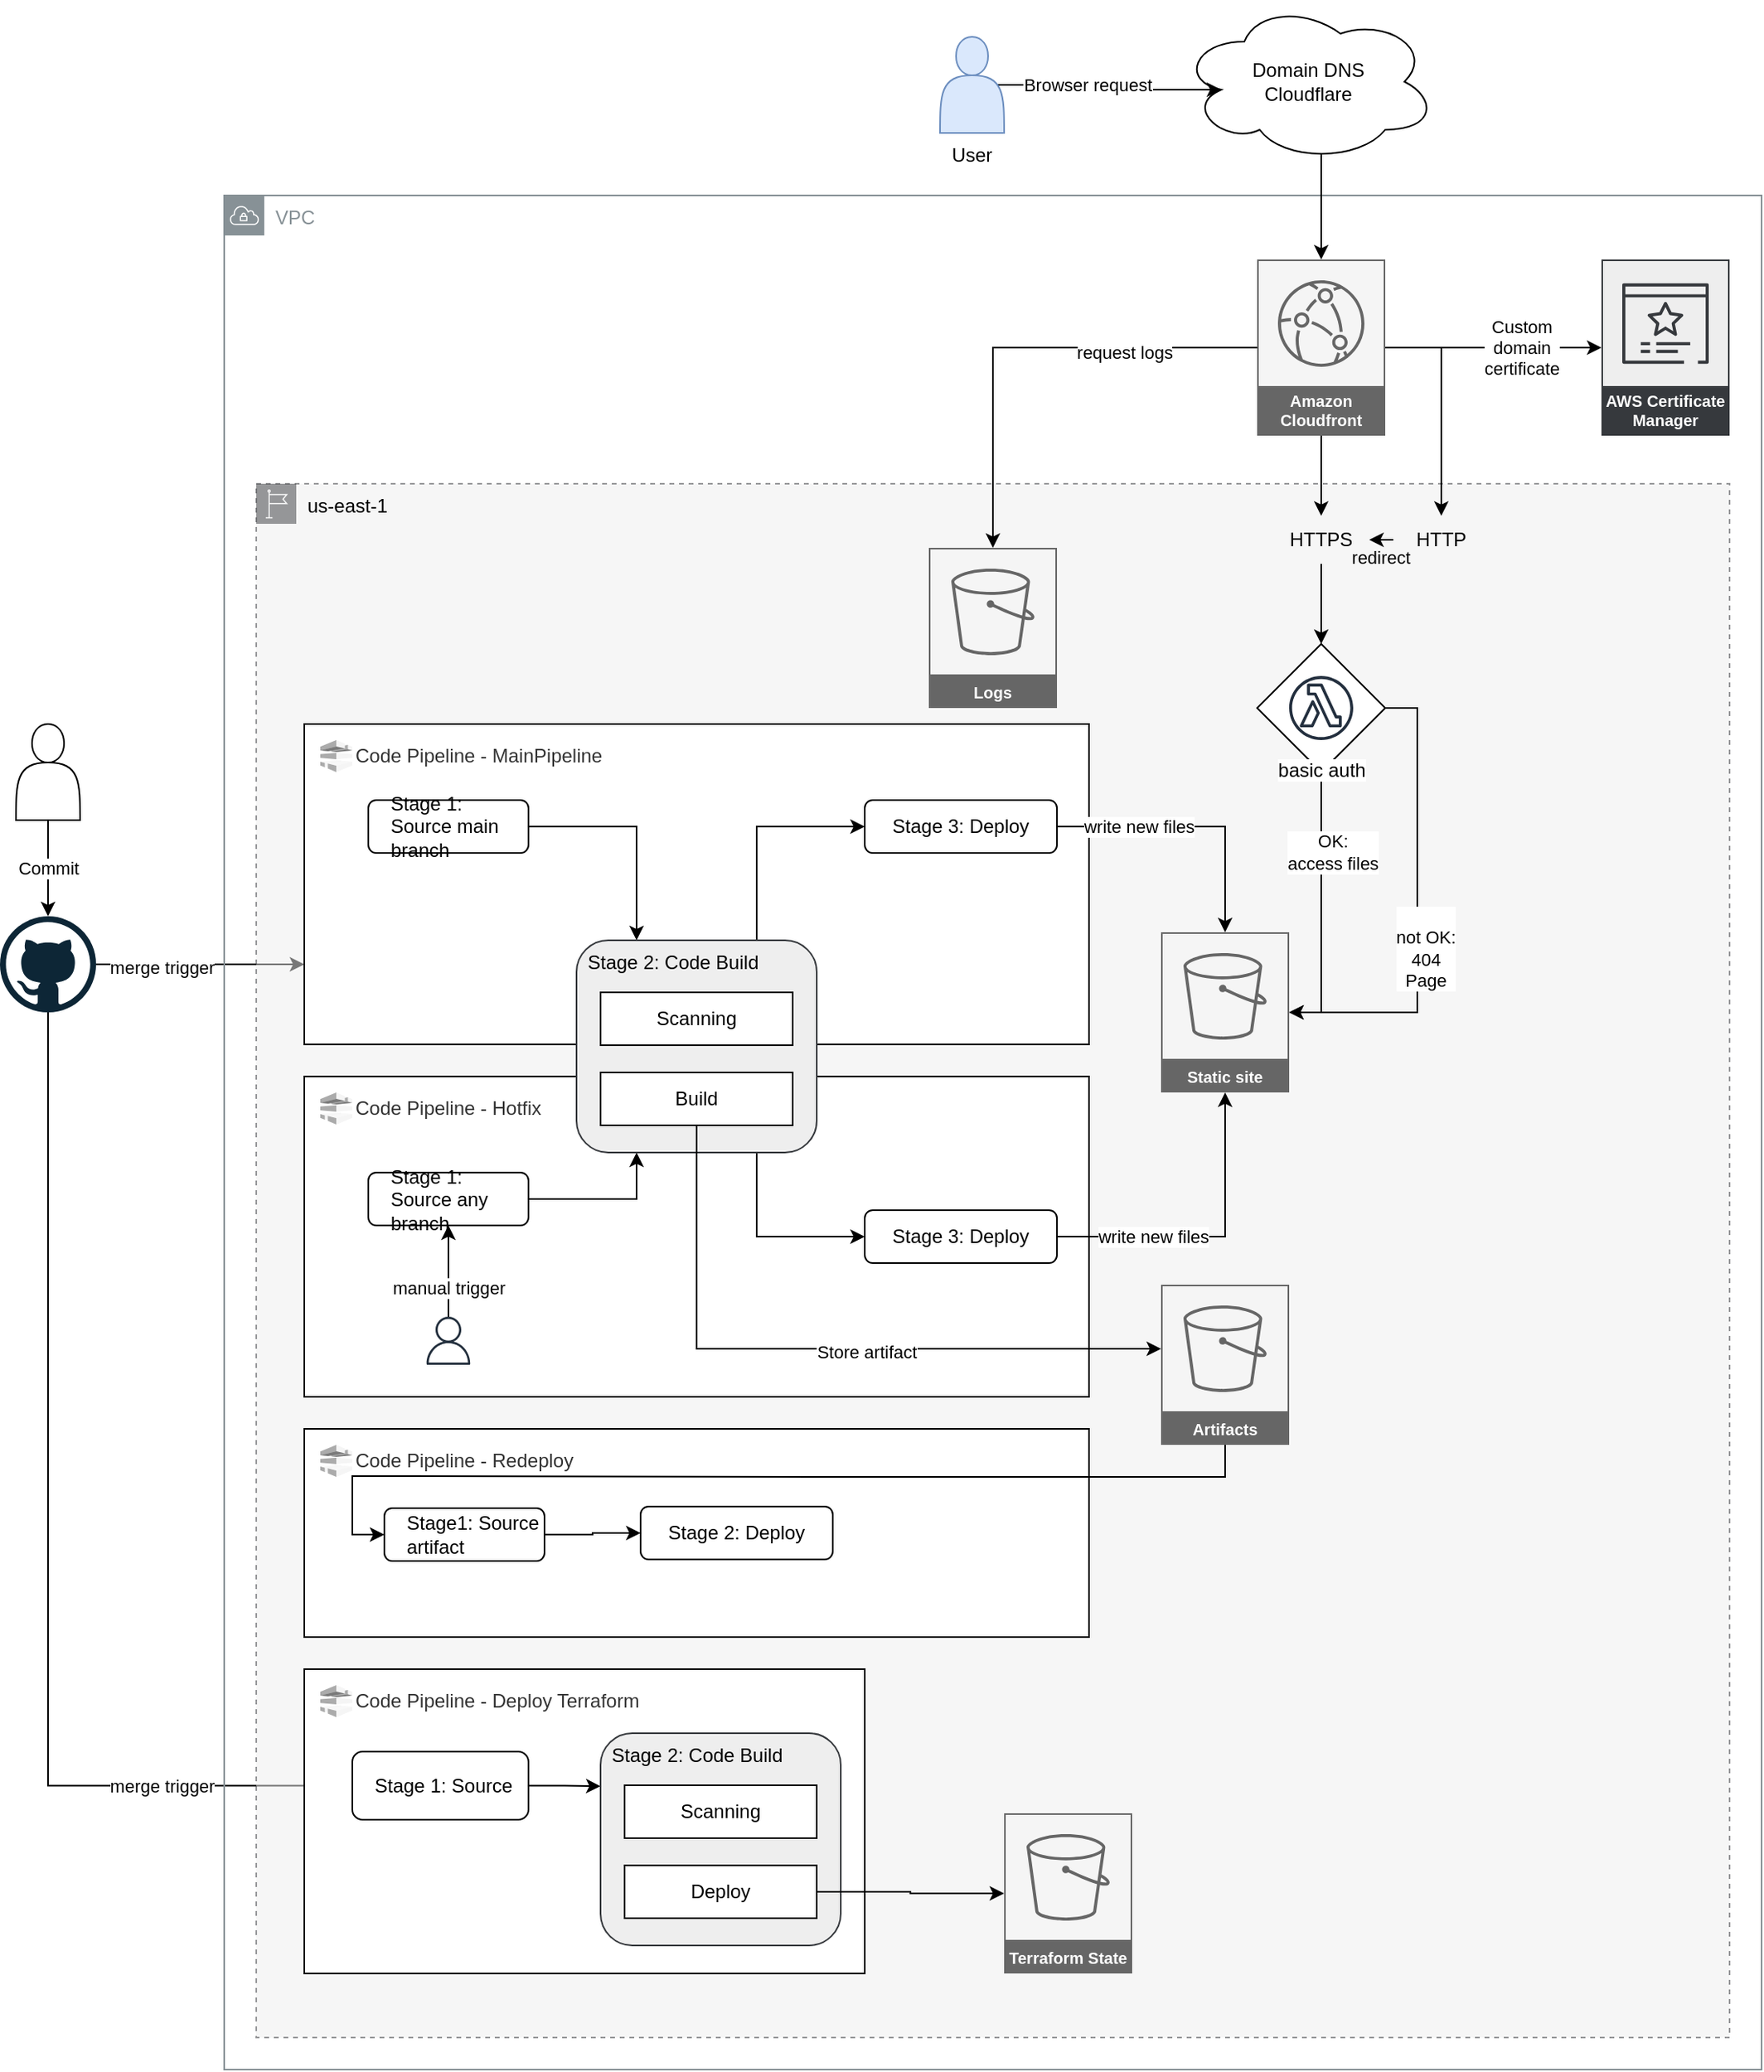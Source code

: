 <mxfile version="21.0.6"><diagram name="Page-1" id="9AlI4qhMywZ7H8sKmDbO"><mxGraphModel dx="1258" dy="1945" grid="1" gridSize="10" guides="1" tooltips="1" connect="1" arrows="1" fold="1" page="1" pageScale="1" pageWidth="827" pageHeight="1169" math="0" shadow="0"><root><mxCell id="0"/><mxCell id="1" parent="0"/><mxCell id="RdWryOBLyjUZjuMKFfrf-36" style="edgeStyle=orthogonalEdgeStyle;rounded=0;orthogonalLoop=1;jettySize=auto;html=1;exitX=1;exitY=0.5;exitDx=0;exitDy=0;exitPerimeter=0;entryX=0;entryY=0.75;entryDx=0;entryDy=0;" edge="1" parent="1" source="ZrLYOPuxmr8orvtDyc58-1" target="ZrLYOPuxmr8orvtDyc58-10"><mxGeometry relative="1" as="geometry"/></mxCell><mxCell id="RdWryOBLyjUZjuMKFfrf-37" value="merge trigger" style="edgeLabel;html=1;align=center;verticalAlign=middle;resizable=0;points=[];" vertex="1" connectable="0" parent="RdWryOBLyjUZjuMKFfrf-36"><mxGeometry x="-0.369" y="-2" relative="1" as="geometry"><mxPoint as="offset"/></mxGeometry></mxCell><mxCell id="RdWryOBLyjUZjuMKFfrf-45" style="edgeStyle=orthogonalEdgeStyle;rounded=0;orthogonalLoop=1;jettySize=auto;html=1;exitX=0.5;exitY=1;exitDx=0;exitDy=0;exitPerimeter=0;entryX=0;entryY=0.5;entryDx=0;entryDy=0;" edge="1" parent="1" source="ZrLYOPuxmr8orvtDyc58-1" target="ZrLYOPuxmr8orvtDyc58-89"><mxGeometry relative="1" as="geometry"/></mxCell><mxCell id="RdWryOBLyjUZjuMKFfrf-46" value="merge trigger" style="edgeLabel;html=1;align=center;verticalAlign=middle;resizable=0;points=[];" vertex="1" connectable="0" parent="RdWryOBLyjUZjuMKFfrf-45"><mxGeometry x="0.565" y="1" relative="1" as="geometry"><mxPoint x="27" y="1" as="offset"/></mxGeometry></mxCell><mxCell id="ZrLYOPuxmr8orvtDyc58-1" value="" style="dashed=0;outlineConnect=0;html=1;align=center;labelPosition=center;verticalLabelPosition=bottom;verticalAlign=top;shape=mxgraph.weblogos.github;fillColor=none;strokeColor=none;points=[[0.5,1,0,0,0],[1,0.5,0,0,0]];" parent="1" vertex="1"><mxGeometry x="110" y="-540" width="60" height="60" as="geometry"/></mxCell><mxCell id="ZrLYOPuxmr8orvtDyc58-2" value="VPC" style="sketch=0;outlineConnect=0;gradientColor=none;html=1;whiteSpace=wrap;fontSize=12;fontStyle=0;shape=mxgraph.aws4.group;grIcon=mxgraph.aws4.group_vpc;strokeColor=#879196;fillColor=none;verticalAlign=top;align=left;spacingLeft=30;fontColor=#879196;dashed=0;" parent="1" vertex="1"><mxGeometry x="250" y="-990" width="960" height="1170" as="geometry"/></mxCell><mxCell id="ZrLYOPuxmr8orvtDyc58-3" value="&lt;div&gt;us-east-1&lt;/div&gt;" style="sketch=0;outlineConnect=0;html=1;whiteSpace=wrap;fontSize=12;fontStyle=0;shape=mxgraph.aws4.group;grIcon=mxgraph.aws4.group_region;strokeColor=#36393d;fillColor=#eeeeee;verticalAlign=top;align=left;spacingLeft=30;dashed=1;opacity=50;" parent="1" vertex="1"><mxGeometry x="270" y="-810" width="920" height="970" as="geometry"/></mxCell><mxCell id="ZrLYOPuxmr8orvtDyc58-5" value="Logs" style="sketch=0;outlineConnect=0;strokeColor=#666666;fillColor=#f5f5f5;dashed=0;verticalLabelPosition=middle;verticalAlign=bottom;align=center;html=1;whiteSpace=wrap;fontSize=10;fontStyle=1;spacing=3;shape=mxgraph.aws4.productIcon;prIcon=mxgraph.aws4.s3;fontColor=#FFFFFF;points=[[0.5,1,0,0,0]];" parent="1" vertex="1"><mxGeometry x="690" y="-770" width="80" height="100" as="geometry"/></mxCell><mxCell id="ZrLYOPuxmr8orvtDyc58-75" style="edgeStyle=orthogonalEdgeStyle;rounded=0;orthogonalLoop=1;jettySize=auto;html=1;exitX=0;exitY=0.5;exitDx=0;exitDy=0;exitPerimeter=0;" parent="1" source="ZrLYOPuxmr8orvtDyc58-8" edge="1" target="ZrLYOPuxmr8orvtDyc58-5"><mxGeometry relative="1" as="geometry"><mxPoint x="730" y="-790" as="targetPoint"/></mxGeometry></mxCell><mxCell id="RdWryOBLyjUZjuMKFfrf-12" value="request logs" style="edgeLabel;html=1;align=center;verticalAlign=middle;resizable=0;points=[];labelBackgroundColor=default;" vertex="1" connectable="0" parent="ZrLYOPuxmr8orvtDyc58-75"><mxGeometry x="-0.423" y="3" relative="1" as="geometry"><mxPoint as="offset"/></mxGeometry></mxCell><mxCell id="ZrLYOPuxmr8orvtDyc58-76" style="edgeStyle=orthogonalEdgeStyle;rounded=0;orthogonalLoop=1;jettySize=auto;html=1;exitX=1;exitY=0.5;exitDx=0;exitDy=0;exitPerimeter=0;" parent="1" source="ZrLYOPuxmr8orvtDyc58-8" target="ZrLYOPuxmr8orvtDyc58-67" edge="1"><mxGeometry relative="1" as="geometry"/></mxCell><mxCell id="RdWryOBLyjUZjuMKFfrf-30" value="&lt;div&gt;Custom&lt;/div&gt;&lt;div&gt;domain&lt;/div&gt;&lt;div&gt;certificate&lt;/div&gt;" style="edgeLabel;html=1;align=center;verticalAlign=middle;resizable=0;points=[];" vertex="1" connectable="0" parent="ZrLYOPuxmr8orvtDyc58-76"><mxGeometry x="-0.036" y="1" relative="1" as="geometry"><mxPoint x="20" y="1" as="offset"/></mxGeometry></mxCell><mxCell id="RdWryOBLyjUZjuMKFfrf-28" style="edgeStyle=orthogonalEdgeStyle;rounded=0;orthogonalLoop=1;jettySize=auto;html=1;exitX=0.5;exitY=1;exitDx=0;exitDy=0;exitPerimeter=0;entryX=0.5;entryY=0;entryDx=0;entryDy=0;" edge="1" parent="1" source="ZrLYOPuxmr8orvtDyc58-8" target="ZrLYOPuxmr8orvtDyc58-80"><mxGeometry relative="1" as="geometry"/></mxCell><mxCell id="RdWryOBLyjUZjuMKFfrf-31" style="edgeStyle=orthogonalEdgeStyle;rounded=0;orthogonalLoop=1;jettySize=auto;html=1;exitX=1;exitY=0.5;exitDx=0;exitDy=0;exitPerimeter=0;" edge="1" parent="1" source="ZrLYOPuxmr8orvtDyc58-8" target="ZrLYOPuxmr8orvtDyc58-79"><mxGeometry relative="1" as="geometry"/></mxCell><mxCell id="ZrLYOPuxmr8orvtDyc58-8" value="Amazon Cloudfront" style="sketch=0;outlineConnect=0;fontColor=#FFFFFF;strokeColor=#666666;fillColor=#f5f5f5;dashed=0;verticalLabelPosition=middle;verticalAlign=bottom;align=center;html=1;whiteSpace=wrap;fontSize=10;fontStyle=1;spacing=3;shape=mxgraph.aws4.productIcon;prIcon=mxgraph.aws4.cloudfront;points=[[0,0.5,0,0,0],[0.5,0,0,0,0],[0.5,1,0,0,0],[1,0.5,0,0,0]];" parent="1" vertex="1"><mxGeometry x="895" y="-950" width="80" height="110" as="geometry"/></mxCell><mxCell id="ZrLYOPuxmr8orvtDyc58-10" value="" style="rounded=0;whiteSpace=wrap;html=1;" parent="1" vertex="1"><mxGeometry x="300" y="-660" width="490" height="200" as="geometry"/></mxCell><mxCell id="ZrLYOPuxmr8orvtDyc58-6" value="Static site" style="sketch=0;outlineConnect=0;strokeColor=#666666;fillColor=#f5f5f5;dashed=0;verticalLabelPosition=middle;verticalAlign=bottom;align=center;html=1;whiteSpace=wrap;fontSize=10;fontStyle=1;spacing=3;shape=mxgraph.aws4.productIcon;prIcon=mxgraph.aws4.s3;fontColor=#FFFFFF;points=[[1,0.5,0,0,0]];" parent="1" vertex="1"><mxGeometry x="835" y="-530" width="80" height="100" as="geometry"/></mxCell><mxCell id="ZrLYOPuxmr8orvtDyc58-9" value="Code Pipeline - MainPipeline" style="outlineConnect=0;dashed=0;verticalLabelPosition=middle;verticalAlign=middle;align=left;html=1;shape=mxgraph.aws3.codepipeline;fillColor=#f5f5f5;fontColor=#333333;strokeColor=#666666;labelBackgroundColor=none;labelPosition=right;" parent="1" vertex="1"><mxGeometry x="310" y="-650" width="20" height="20" as="geometry"/></mxCell><mxCell id="ZrLYOPuxmr8orvtDyc58-59" style="edgeStyle=orthogonalEdgeStyle;rounded=0;orthogonalLoop=1;jettySize=auto;html=1;exitX=1;exitY=0.5;exitDx=0;exitDy=0;entryX=0.25;entryY=0;entryDx=0;entryDy=0;" parent="1" source="ZrLYOPuxmr8orvtDyc58-12" target="ZrLYOPuxmr8orvtDyc58-14" edge="1"><mxGeometry relative="1" as="geometry"/></mxCell><mxCell id="ZrLYOPuxmr8orvtDyc58-12" value="Stage 1: Source main branch" style="rounded=1;whiteSpace=wrap;html=1;align=left;spacingLeft=12;" parent="1" vertex="1"><mxGeometry x="340" y="-612.5" width="100" height="33" as="geometry"/></mxCell><mxCell id="ZrLYOPuxmr8orvtDyc58-62" style="edgeStyle=orthogonalEdgeStyle;rounded=0;orthogonalLoop=1;jettySize=auto;html=1;exitX=1;exitY=0.5;exitDx=0;exitDy=0;" parent="1" source="ZrLYOPuxmr8orvtDyc58-21" target="ZrLYOPuxmr8orvtDyc58-6" edge="1"><mxGeometry relative="1" as="geometry"/></mxCell><mxCell id="RdWryOBLyjUZjuMKFfrf-17" value="&lt;div&gt;write new files&lt;/div&gt;" style="edgeLabel;html=1;align=center;verticalAlign=middle;resizable=0;points=[];" vertex="1" connectable="0" parent="ZrLYOPuxmr8orvtDyc58-62"><mxGeometry x="-0.404" relative="1" as="geometry"><mxPoint as="offset"/></mxGeometry></mxCell><mxCell id="ZrLYOPuxmr8orvtDyc58-21" value="Stage 3: Deploy" style="rounded=1;whiteSpace=wrap;html=1;" parent="1" vertex="1"><mxGeometry x="650" y="-612.5" width="120" height="33" as="geometry"/></mxCell><mxCell id="ZrLYOPuxmr8orvtDyc58-25" value="" style="rounded=0;whiteSpace=wrap;html=1;" parent="1" vertex="1"><mxGeometry x="300" y="-220" width="490" height="130" as="geometry"/></mxCell><mxCell id="ZrLYOPuxmr8orvtDyc58-26" value="Code Pipeline - Redeploy" style="outlineConnect=0;dashed=0;verticalLabelPosition=middle;verticalAlign=middle;align=left;html=1;shape=mxgraph.aws3.codepipeline;fillColor=#f5f5f5;fontColor=#333333;strokeColor=#666666;labelBackgroundColor=none;labelPosition=right;" parent="1" vertex="1"><mxGeometry x="310" y="-210" width="20" height="20" as="geometry"/></mxCell><mxCell id="RdWryOBLyjUZjuMKFfrf-43" style="edgeStyle=orthogonalEdgeStyle;rounded=0;orthogonalLoop=1;jettySize=auto;html=1;exitX=1;exitY=0.5;exitDx=0;exitDy=0;" edge="1" parent="1" source="ZrLYOPuxmr8orvtDyc58-27" target="ZrLYOPuxmr8orvtDyc58-33"><mxGeometry relative="1" as="geometry"/></mxCell><mxCell id="ZrLYOPuxmr8orvtDyc58-27" value="Stage1: Source artifact" style="rounded=1;whiteSpace=wrap;html=1;align=left;spacingLeft=12;" parent="1" vertex="1"><mxGeometry x="350" y="-170.5" width="100" height="33" as="geometry"/></mxCell><mxCell id="ZrLYOPuxmr8orvtDyc58-33" value="&lt;div&gt;Stage 2: Deploy&lt;/div&gt;" style="rounded=1;whiteSpace=wrap;html=1;" parent="1" vertex="1"><mxGeometry x="510" y="-171.5" width="120" height="33" as="geometry"/></mxCell><mxCell id="ZrLYOPuxmr8orvtDyc58-46" value="" style="rounded=0;whiteSpace=wrap;html=1;" parent="1" vertex="1"><mxGeometry x="300" y="-440" width="490" height="200" as="geometry"/></mxCell><mxCell id="ZrLYOPuxmr8orvtDyc58-47" value="Code Pipeline - Hotfix" style="outlineConnect=0;dashed=0;verticalLabelPosition=middle;verticalAlign=middle;align=left;html=1;shape=mxgraph.aws3.codepipeline;fillColor=#f5f5f5;fontColor=#333333;strokeColor=#666666;labelBackgroundColor=none;labelPosition=right;" parent="1" vertex="1"><mxGeometry x="310" y="-430" width="20" height="20" as="geometry"/></mxCell><mxCell id="ZrLYOPuxmr8orvtDyc58-60" style="edgeStyle=orthogonalEdgeStyle;rounded=0;orthogonalLoop=1;jettySize=auto;html=1;exitX=1;exitY=0.5;exitDx=0;exitDy=0;entryX=0.25;entryY=1;entryDx=0;entryDy=0;" parent="1" source="ZrLYOPuxmr8orvtDyc58-48" target="ZrLYOPuxmr8orvtDyc58-14" edge="1"><mxGeometry relative="1" as="geometry"/></mxCell><mxCell id="ZrLYOPuxmr8orvtDyc58-48" value="Stage 1: Source any branch" style="rounded=1;whiteSpace=wrap;html=1;align=left;spacingLeft=12;" parent="1" vertex="1"><mxGeometry x="340" y="-380" width="100" height="33" as="geometry"/></mxCell><mxCell id="ZrLYOPuxmr8orvtDyc58-58" style="edgeStyle=orthogonalEdgeStyle;rounded=0;orthogonalLoop=1;jettySize=auto;html=1;exitX=1;exitY=0.5;exitDx=0;exitDy=0;" parent="1" source="ZrLYOPuxmr8orvtDyc58-53" target="ZrLYOPuxmr8orvtDyc58-6" edge="1"><mxGeometry relative="1" as="geometry"/></mxCell><mxCell id="RdWryOBLyjUZjuMKFfrf-16" value="write new files" style="edgeLabel;html=1;align=center;verticalAlign=middle;resizable=0;points=[];" vertex="1" connectable="0" parent="ZrLYOPuxmr8orvtDyc58-58"><mxGeometry x="0.508" y="-1" relative="1" as="geometry"><mxPoint x="-46" y="42" as="offset"/></mxGeometry></mxCell><mxCell id="ZrLYOPuxmr8orvtDyc58-53" value="Stage 3: Deploy" style="rounded=1;whiteSpace=wrap;html=1;" parent="1" vertex="1"><mxGeometry x="650" y="-356.5" width="120" height="33" as="geometry"/></mxCell><mxCell id="ZrLYOPuxmr8orvtDyc58-57" style="edgeStyle=orthogonalEdgeStyle;rounded=0;orthogonalLoop=1;jettySize=auto;html=1;exitX=0.75;exitY=1;exitDx=0;exitDy=0;entryX=0;entryY=0.5;entryDx=0;entryDy=0;" parent="1" source="ZrLYOPuxmr8orvtDyc58-14" target="ZrLYOPuxmr8orvtDyc58-53" edge="1"><mxGeometry relative="1" as="geometry"/></mxCell><mxCell id="ZrLYOPuxmr8orvtDyc58-61" style="edgeStyle=orthogonalEdgeStyle;rounded=0;orthogonalLoop=1;jettySize=auto;html=1;exitX=0.75;exitY=0;exitDx=0;exitDy=0;entryX=0;entryY=0.5;entryDx=0;entryDy=0;" parent="1" source="ZrLYOPuxmr8orvtDyc58-14" target="ZrLYOPuxmr8orvtDyc58-21" edge="1"><mxGeometry relative="1" as="geometry"/></mxCell><mxCell id="ZrLYOPuxmr8orvtDyc58-14" value="Stage 2: Code Build" style="rounded=1;whiteSpace=wrap;html=1;align=left;spacingLeft=5;verticalAlign=top;spacing=2;fillColor=#eeeeee;strokeColor=#36393d;" parent="1" vertex="1"><mxGeometry x="470" y="-525" width="150" height="132.5" as="geometry"/></mxCell><mxCell id="ZrLYOPuxmr8orvtDyc58-16" value="Scanning" style="rounded=0;whiteSpace=wrap;html=1;" parent="1" vertex="1"><mxGeometry x="485" y="-492.5" width="120" height="33" as="geometry"/></mxCell><mxCell id="ZrLYOPuxmr8orvtDyc58-73" style="edgeStyle=orthogonalEdgeStyle;rounded=0;orthogonalLoop=1;jettySize=auto;html=1;exitX=0.5;exitY=1;exitDx=0;exitDy=0;" parent="1" source="ZrLYOPuxmr8orvtDyc58-17" target="ZrLYOPuxmr8orvtDyc58-72" edge="1"><mxGeometry relative="1" as="geometry"><Array as="points"><mxPoint x="545" y="-270"/></Array></mxGeometry></mxCell><mxCell id="ZrLYOPuxmr8orvtDyc58-74" value="Store artifact" style="edgeLabel;html=1;align=center;verticalAlign=middle;resizable=0;points=[];" parent="ZrLYOPuxmr8orvtDyc58-73" vertex="1" connectable="0"><mxGeometry x="0.143" y="-2" relative="1" as="geometry"><mxPoint as="offset"/></mxGeometry></mxCell><mxCell id="ZrLYOPuxmr8orvtDyc58-17" value="Build" style="rounded=0;whiteSpace=wrap;html=1;" parent="1" vertex="1"><mxGeometry x="485" y="-442.5" width="120" height="33" as="geometry"/></mxCell><mxCell id="ZrLYOPuxmr8orvtDyc58-67" value="AWS Certificate Manager" style="sketch=0;outlineConnect=0;strokeColor=#36393d;fillColor=#eeeeee;dashed=0;verticalLabelPosition=middle;verticalAlign=bottom;align=center;html=1;whiteSpace=wrap;fontSize=10;fontStyle=1;spacing=3;shape=mxgraph.aws4.productIcon;prIcon=mxgraph.aws4.certificate_manager_3;fontColor=#FFFFFF;points=[[0,0.5,0,0,0],[0.5,1,0,0,0]];" parent="1" vertex="1"><mxGeometry x="1110" y="-950" width="80" height="110" as="geometry"/></mxCell><mxCell id="ZrLYOPuxmr8orvtDyc58-78" style="edgeStyle=orthogonalEdgeStyle;rounded=0;orthogonalLoop=1;jettySize=auto;html=1;exitX=0.55;exitY=0.95;exitDx=0;exitDy=0;exitPerimeter=0;" parent="1" source="ZrLYOPuxmr8orvtDyc58-68" target="ZrLYOPuxmr8orvtDyc58-8" edge="1"><mxGeometry relative="1" as="geometry"/></mxCell><mxCell id="ZrLYOPuxmr8orvtDyc58-68" value="&lt;div&gt;Domain DNS&lt;/div&gt;&lt;div&gt;Cloudflare&lt;/div&gt;" style="ellipse;shape=cloud;whiteSpace=wrap;html=1;align=center;" parent="1" vertex="1"><mxGeometry x="847" y="-1111" width="160" height="100" as="geometry"/></mxCell><mxCell id="RdWryOBLyjUZjuMKFfrf-42" style="edgeStyle=orthogonalEdgeStyle;rounded=0;orthogonalLoop=1;jettySize=auto;html=1;exitX=0.5;exitY=1;exitDx=0;exitDy=0;exitPerimeter=0;entryX=0;entryY=0.5;entryDx=0;entryDy=0;" edge="1" parent="1" source="ZrLYOPuxmr8orvtDyc58-72" target="ZrLYOPuxmr8orvtDyc58-27"><mxGeometry relative="1" as="geometry"/></mxCell><mxCell id="ZrLYOPuxmr8orvtDyc58-72" value="Artifacts" style="sketch=0;outlineConnect=0;strokeColor=#666666;fillColor=#f5f5f5;dashed=0;verticalLabelPosition=middle;verticalAlign=bottom;align=center;html=1;whiteSpace=wrap;fontSize=10;fontStyle=1;spacing=3;shape=mxgraph.aws4.productIcon;prIcon=mxgraph.aws4.s3;fontColor=#FFFFFF;points=[[0.5,1,0,0,0]];" parent="1" vertex="1"><mxGeometry x="835" y="-310" width="80" height="100" as="geometry"/></mxCell><mxCell id="ZrLYOPuxmr8orvtDyc58-101" style="edgeStyle=orthogonalEdgeStyle;rounded=0;orthogonalLoop=1;jettySize=auto;html=1;exitX=0;exitY=0.5;exitDx=0;exitDy=0;entryX=1;entryY=0.5;entryDx=0;entryDy=0;" parent="1" source="ZrLYOPuxmr8orvtDyc58-79" target="ZrLYOPuxmr8orvtDyc58-80" edge="1"><mxGeometry relative="1" as="geometry"/></mxCell><mxCell id="RdWryOBLyjUZjuMKFfrf-14" value="&lt;br&gt;&lt;div&gt;&lt;br&gt;&lt;/div&gt;&lt;div&gt;redirect&lt;/div&gt;" style="edgeLabel;html=1;align=center;verticalAlign=middle;resizable=0;points=[];labelBackgroundColor=none;" vertex="1" connectable="0" parent="ZrLYOPuxmr8orvtDyc58-101"><mxGeometry x="0.067" y="-2" relative="1" as="geometry"><mxPoint as="offset"/></mxGeometry></mxCell><mxCell id="ZrLYOPuxmr8orvtDyc58-79" value="HTTP" style="text;html=1;strokeColor=none;fillColor=none;align=center;verticalAlign=middle;whiteSpace=wrap;rounded=0;" parent="1" vertex="1"><mxGeometry x="980" y="-790" width="60" height="30" as="geometry"/></mxCell><mxCell id="RdWryOBLyjUZjuMKFfrf-29" style="edgeStyle=orthogonalEdgeStyle;rounded=0;orthogonalLoop=1;jettySize=auto;html=1;exitX=0.5;exitY=1;exitDx=0;exitDy=0;entryX=0.5;entryY=0;entryDx=0;entryDy=0;" edge="1" parent="1" source="ZrLYOPuxmr8orvtDyc58-80" target="RdWryOBLyjUZjuMKFfrf-20"><mxGeometry relative="1" as="geometry"/></mxCell><mxCell id="ZrLYOPuxmr8orvtDyc58-80" value="HTTPS" style="text;html=1;strokeColor=none;fillColor=none;align=center;verticalAlign=middle;whiteSpace=wrap;rounded=0;" parent="1" vertex="1"><mxGeometry x="905" y="-790" width="60" height="30" as="geometry"/></mxCell><mxCell id="ZrLYOPuxmr8orvtDyc58-86" style="edgeStyle=orthogonalEdgeStyle;rounded=0;orthogonalLoop=1;jettySize=auto;html=1;exitX=0.9;exitY=0.5;exitDx=0;exitDy=0;exitPerimeter=0;entryX=0.16;entryY=0.55;entryDx=0;entryDy=0;entryPerimeter=0;" parent="1" source="ZrLYOPuxmr8orvtDyc58-85" target="ZrLYOPuxmr8orvtDyc58-68" edge="1"><mxGeometry relative="1" as="geometry"/></mxCell><mxCell id="RdWryOBLyjUZjuMKFfrf-11" value="Browser request" style="edgeLabel;html=1;align=center;verticalAlign=middle;resizable=0;points=[];labelBackgroundColor=default;" vertex="1" connectable="0" parent="ZrLYOPuxmr8orvtDyc58-86"><mxGeometry x="-0.222" relative="1" as="geometry"><mxPoint as="offset"/></mxGeometry></mxCell><mxCell id="ZrLYOPuxmr8orvtDyc58-85" value="User" style="shape=actor;whiteSpace=wrap;html=1;labelPosition=center;verticalLabelPosition=bottom;align=center;verticalAlign=top;fillColor=#dae8fc;strokeColor=#6c8ebf;" parent="1" vertex="1"><mxGeometry x="697" y="-1089" width="40" height="60" as="geometry"/></mxCell><mxCell id="ZrLYOPuxmr8orvtDyc58-87" value="" style="rounded=0;whiteSpace=wrap;html=1;align=left;" parent="1" vertex="1"><mxGeometry x="300" y="-70" width="350" height="190" as="geometry"/></mxCell><mxCell id="ZrLYOPuxmr8orvtDyc58-88" value="Code Pipeline - Deploy Terraform" style="outlineConnect=0;dashed=0;verticalLabelPosition=middle;verticalAlign=middle;align=left;html=1;shape=mxgraph.aws3.codepipeline;fillColor=#f5f5f5;fontColor=#333333;strokeColor=#666666;labelBackgroundColor=none;labelPosition=right;" parent="1" vertex="1"><mxGeometry x="310" y="-60" width="20" height="20" as="geometry"/></mxCell><mxCell id="RdWryOBLyjUZjuMKFfrf-44" style="edgeStyle=orthogonalEdgeStyle;rounded=0;orthogonalLoop=1;jettySize=auto;html=1;exitX=1;exitY=0.5;exitDx=0;exitDy=0;entryX=0;entryY=0.25;entryDx=0;entryDy=0;" edge="1" parent="1" source="ZrLYOPuxmr8orvtDyc58-89" target="ZrLYOPuxmr8orvtDyc58-91"><mxGeometry relative="1" as="geometry"/></mxCell><mxCell id="ZrLYOPuxmr8orvtDyc58-89" value="Stage 1: Source" style="rounded=1;whiteSpace=wrap;html=1;align=left;spacingLeft=12;" parent="1" vertex="1"><mxGeometry x="330" y="-18.5" width="110" height="42.5" as="geometry"/></mxCell><mxCell id="ZrLYOPuxmr8orvtDyc58-91" value="Stage 2: Code Build" style="rounded=1;whiteSpace=wrap;html=1;align=left;spacingLeft=5;verticalAlign=top;spacing=2;fillColor=#eeeeee;strokeColor=#36393d;" parent="1" vertex="1"><mxGeometry x="485" y="-30" width="150" height="132.5" as="geometry"/></mxCell><mxCell id="ZrLYOPuxmr8orvtDyc58-92" value="Scanning" style="rounded=0;whiteSpace=wrap;html=1;" parent="1" vertex="1"><mxGeometry x="500" y="2.5" width="120" height="33" as="geometry"/></mxCell><mxCell id="ZrLYOPuxmr8orvtDyc58-96" style="edgeStyle=orthogonalEdgeStyle;rounded=0;orthogonalLoop=1;jettySize=auto;html=1;exitX=1;exitY=0.5;exitDx=0;exitDy=0;" parent="1" source="ZrLYOPuxmr8orvtDyc58-93" target="ZrLYOPuxmr8orvtDyc58-95" edge="1"><mxGeometry relative="1" as="geometry"/></mxCell><mxCell id="ZrLYOPuxmr8orvtDyc58-93" value="Deploy" style="rounded=0;whiteSpace=wrap;html=1;" parent="1" vertex="1"><mxGeometry x="500" y="52.5" width="120" height="33" as="geometry"/></mxCell><mxCell id="ZrLYOPuxmr8orvtDyc58-95" value="Terraform State" style="sketch=0;outlineConnect=0;strokeColor=#666666;fillColor=#f5f5f5;dashed=0;verticalLabelPosition=middle;verticalAlign=bottom;align=center;html=1;whiteSpace=wrap;fontSize=10;fontStyle=1;spacing=3;shape=mxgraph.aws4.productIcon;prIcon=mxgraph.aws4.s3;fontColor=#FFFFFF;" parent="1" vertex="1"><mxGeometry x="737" y="20" width="80" height="100" as="geometry"/></mxCell><mxCell id="RdWryOBLyjUZjuMKFfrf-10" value="Commit" style="edgeStyle=orthogonalEdgeStyle;rounded=0;orthogonalLoop=1;jettySize=auto;html=1;exitX=0.5;exitY=1;exitDx=0;exitDy=0;" edge="1" parent="1" source="RdWryOBLyjUZjuMKFfrf-9" target="ZrLYOPuxmr8orvtDyc58-1"><mxGeometry relative="1" as="geometry"/></mxCell><mxCell id="RdWryOBLyjUZjuMKFfrf-9" value="" style="shape=actor;whiteSpace=wrap;html=1;" vertex="1" parent="1"><mxGeometry x="120" y="-660" width="40" height="60" as="geometry"/></mxCell><mxCell id="RdWryOBLyjUZjuMKFfrf-24" style="edgeStyle=orthogonalEdgeStyle;rounded=0;orthogonalLoop=1;jettySize=auto;html=1;exitX=0.5;exitY=1;exitDx=0;exitDy=0;entryX=1;entryY=0.5;entryDx=0;entryDy=0;entryPerimeter=0;" edge="1" parent="1" source="RdWryOBLyjUZjuMKFfrf-20" target="ZrLYOPuxmr8orvtDyc58-6"><mxGeometry relative="1" as="geometry"/></mxCell><mxCell id="RdWryOBLyjUZjuMKFfrf-25" value="&lt;div&gt;OK:&lt;/div&gt;&lt;div&gt;access files&lt;br&gt;&lt;/div&gt;" style="edgeLabel;html=1;align=center;verticalAlign=middle;resizable=0;points=[];" vertex="1" connectable="0" parent="RdWryOBLyjUZjuMKFfrf-24"><mxGeometry x="-0.494" y="2" relative="1" as="geometry"><mxPoint x="5" y="7" as="offset"/></mxGeometry></mxCell><mxCell id="RdWryOBLyjUZjuMKFfrf-26" style="edgeStyle=orthogonalEdgeStyle;rounded=0;orthogonalLoop=1;jettySize=auto;html=1;exitX=1;exitY=0.5;exitDx=0;exitDy=0;entryX=1;entryY=0.5;entryDx=0;entryDy=0;entryPerimeter=0;" edge="1" parent="1" source="RdWryOBLyjUZjuMKFfrf-20" target="ZrLYOPuxmr8orvtDyc58-6"><mxGeometry relative="1" as="geometry"/></mxCell><mxCell id="RdWryOBLyjUZjuMKFfrf-27" value="&lt;div&gt;&lt;br&gt;&lt;/div&gt;&lt;div&gt;not OK:&lt;br&gt;&lt;/div&gt;&lt;div&gt;404&lt;/div&gt;&lt;div&gt;Page&lt;br&gt;&lt;/div&gt;" style="edgeLabel;html=1;align=center;verticalAlign=middle;resizable=0;points=[];" vertex="1" connectable="0" parent="RdWryOBLyjUZjuMKFfrf-26"><mxGeometry x="-0.127" relative="1" as="geometry"><mxPoint x="5" y="43" as="offset"/></mxGeometry></mxCell><mxCell id="RdWryOBLyjUZjuMKFfrf-20" value="" style="rhombus;whiteSpace=wrap;html=1;" vertex="1" parent="1"><mxGeometry x="895" y="-710" width="80" height="80" as="geometry"/></mxCell><mxCell id="RdWryOBLyjUZjuMKFfrf-18" value="basic auth" style="sketch=0;outlineConnect=0;fontColor=default;gradientColor=none;strokeColor=#232F3E;fillColor=none;dashed=0;verticalLabelPosition=bottom;verticalAlign=top;align=center;html=1;fontSize=12;fontStyle=0;aspect=fixed;shape=mxgraph.aws4.resourceIcon;resIcon=mxgraph.aws4.lambda_function;points=[[0.5,1,0,0,0],[1,0.5,0,0,0]];labelBackgroundColor=default;" vertex="1" parent="1"><mxGeometry x="910" y="-695" width="50" height="50" as="geometry"/></mxCell><mxCell id="RdWryOBLyjUZjuMKFfrf-40" style="edgeStyle=orthogonalEdgeStyle;rounded=0;orthogonalLoop=1;jettySize=auto;html=1;exitX=0.5;exitY=0;exitDx=0;exitDy=0;exitPerimeter=0;entryX=0.5;entryY=1;entryDx=0;entryDy=0;" edge="1" parent="1" source="RdWryOBLyjUZjuMKFfrf-39" target="ZrLYOPuxmr8orvtDyc58-48"><mxGeometry relative="1" as="geometry"/></mxCell><mxCell id="RdWryOBLyjUZjuMKFfrf-41" value="manual trigger" style="edgeLabel;html=1;align=center;verticalAlign=middle;resizable=0;points=[];" vertex="1" connectable="0" parent="RdWryOBLyjUZjuMKFfrf-40"><mxGeometry x="-0.368" relative="1" as="geometry"><mxPoint as="offset"/></mxGeometry></mxCell><mxCell id="RdWryOBLyjUZjuMKFfrf-39" value="" style="sketch=0;outlineConnect=0;fontColor=#232F3E;gradientColor=none;fillColor=#232F3D;strokeColor=none;dashed=0;verticalLabelPosition=bottom;verticalAlign=top;align=center;html=1;fontSize=12;fontStyle=0;aspect=fixed;pointerEvents=1;shape=mxgraph.aws4.user;points=[[0.5,0,0,0,0]];" vertex="1" parent="1"><mxGeometry x="375" y="-290" width="30" height="30" as="geometry"/></mxCell></root></mxGraphModel></diagram></mxfile>